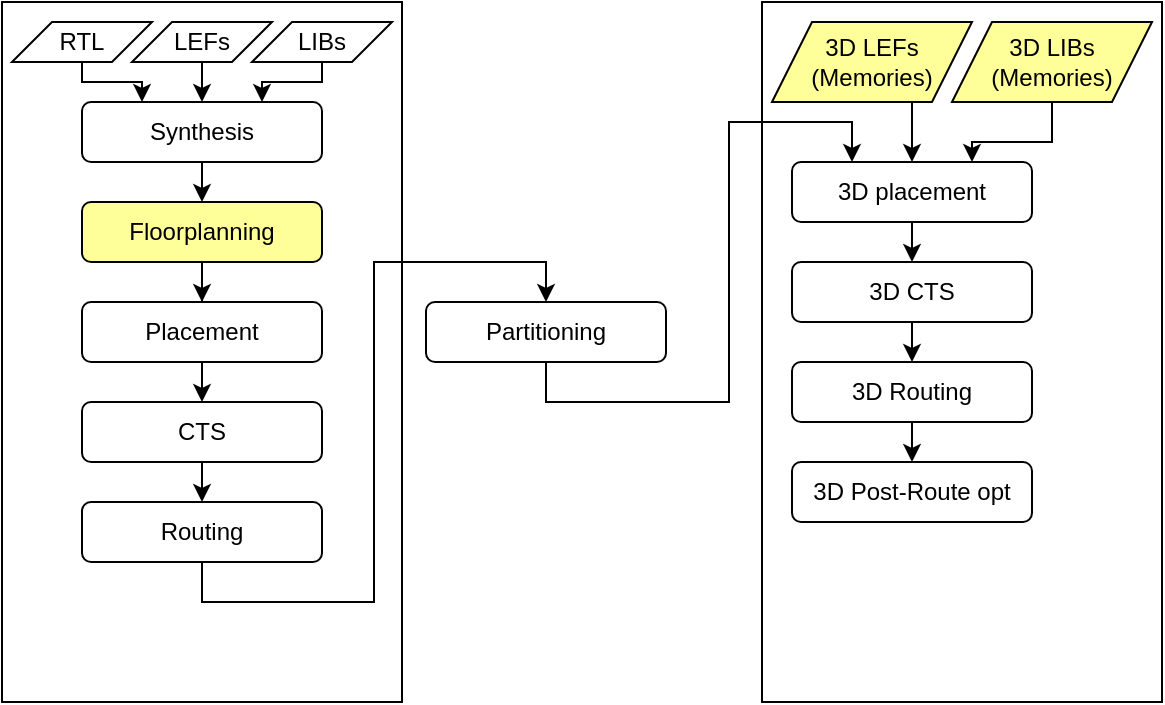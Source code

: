 <mxfile version="24.4.4" type="github">
  <diagram name="Page-1" id="GxC4DCFLjO74B8WF4tu-">
    <mxGraphModel dx="2047" dy="753" grid="1" gridSize="10" guides="1" tooltips="1" connect="1" arrows="1" fold="1" page="1" pageScale="1" pageWidth="850" pageHeight="1100" math="0" shadow="0">
      <root>
        <mxCell id="0" />
        <mxCell id="1" parent="0" />
        <mxCell id="nTML52bteB0g7pjr_dtY-20" style="edgeStyle=orthogonalEdgeStyle;rounded=0;orthogonalLoop=1;jettySize=auto;html=1;exitX=0.5;exitY=1;exitDx=0;exitDy=0;entryX=0.5;entryY=0;entryDx=0;entryDy=0;" edge="1" parent="1" source="nTML52bteB0g7pjr_dtY-1" target="nTML52bteB0g7pjr_dtY-2">
          <mxGeometry relative="1" as="geometry" />
        </mxCell>
        <mxCell id="nTML52bteB0g7pjr_dtY-1" value="Synthesis" style="rounded=1;whiteSpace=wrap;html=1;" vertex="1" parent="1">
          <mxGeometry x="80" y="200" width="120" height="30" as="geometry" />
        </mxCell>
        <mxCell id="nTML52bteB0g7pjr_dtY-21" style="edgeStyle=orthogonalEdgeStyle;rounded=0;orthogonalLoop=1;jettySize=auto;html=1;exitX=0.5;exitY=1;exitDx=0;exitDy=0;" edge="1" parent="1" source="nTML52bteB0g7pjr_dtY-2" target="nTML52bteB0g7pjr_dtY-3">
          <mxGeometry relative="1" as="geometry" />
        </mxCell>
        <mxCell id="nTML52bteB0g7pjr_dtY-2" value="Floorplanning" style="rounded=1;whiteSpace=wrap;html=1;fillColor=#FFFF99;" vertex="1" parent="1">
          <mxGeometry x="80" y="250" width="120" height="30" as="geometry" />
        </mxCell>
        <mxCell id="nTML52bteB0g7pjr_dtY-22" style="edgeStyle=orthogonalEdgeStyle;rounded=0;orthogonalLoop=1;jettySize=auto;html=1;exitX=0.5;exitY=1;exitDx=0;exitDy=0;entryX=0.5;entryY=0;entryDx=0;entryDy=0;" edge="1" parent="1" source="nTML52bteB0g7pjr_dtY-3" target="nTML52bteB0g7pjr_dtY-4">
          <mxGeometry relative="1" as="geometry" />
        </mxCell>
        <mxCell id="nTML52bteB0g7pjr_dtY-3" value="Placement" style="rounded=1;whiteSpace=wrap;html=1;" vertex="1" parent="1">
          <mxGeometry x="80" y="300" width="120" height="30" as="geometry" />
        </mxCell>
        <mxCell id="nTML52bteB0g7pjr_dtY-23" style="edgeStyle=orthogonalEdgeStyle;rounded=0;orthogonalLoop=1;jettySize=auto;html=1;exitX=0.5;exitY=1;exitDx=0;exitDy=0;entryX=0.5;entryY=0;entryDx=0;entryDy=0;" edge="1" parent="1" source="nTML52bteB0g7pjr_dtY-4" target="nTML52bteB0g7pjr_dtY-5">
          <mxGeometry relative="1" as="geometry" />
        </mxCell>
        <mxCell id="nTML52bteB0g7pjr_dtY-4" value="CTS" style="rounded=1;whiteSpace=wrap;html=1;" vertex="1" parent="1">
          <mxGeometry x="80" y="350" width="120" height="30" as="geometry" />
        </mxCell>
        <mxCell id="nTML52bteB0g7pjr_dtY-34" style="edgeStyle=orthogonalEdgeStyle;rounded=0;orthogonalLoop=1;jettySize=auto;html=1;exitX=0.5;exitY=1;exitDx=0;exitDy=0;entryX=0.5;entryY=0;entryDx=0;entryDy=0;" edge="1" parent="1" source="nTML52bteB0g7pjr_dtY-5" target="nTML52bteB0g7pjr_dtY-6">
          <mxGeometry relative="1" as="geometry" />
        </mxCell>
        <mxCell id="nTML52bteB0g7pjr_dtY-5" value="Routing" style="rounded=1;whiteSpace=wrap;html=1;" vertex="1" parent="1">
          <mxGeometry x="80" y="400" width="120" height="30" as="geometry" />
        </mxCell>
        <mxCell id="nTML52bteB0g7pjr_dtY-35" style="edgeStyle=orthogonalEdgeStyle;rounded=0;orthogonalLoop=1;jettySize=auto;html=1;exitX=0.5;exitY=1;exitDx=0;exitDy=0;entryX=0.25;entryY=0;entryDx=0;entryDy=0;" edge="1" parent="1" source="nTML52bteB0g7pjr_dtY-6" target="nTML52bteB0g7pjr_dtY-7">
          <mxGeometry relative="1" as="geometry" />
        </mxCell>
        <mxCell id="nTML52bteB0g7pjr_dtY-6" value="Partitioning" style="rounded=1;whiteSpace=wrap;html=1;" vertex="1" parent="1">
          <mxGeometry x="252" y="300" width="120" height="30" as="geometry" />
        </mxCell>
        <mxCell id="nTML52bteB0g7pjr_dtY-26" style="edgeStyle=orthogonalEdgeStyle;rounded=0;orthogonalLoop=1;jettySize=auto;html=1;exitX=0.5;exitY=1;exitDx=0;exitDy=0;entryX=0.5;entryY=0;entryDx=0;entryDy=0;" edge="1" parent="1" source="nTML52bteB0g7pjr_dtY-7" target="nTML52bteB0g7pjr_dtY-8">
          <mxGeometry relative="1" as="geometry" />
        </mxCell>
        <mxCell id="nTML52bteB0g7pjr_dtY-7" value="3D placement" style="rounded=1;whiteSpace=wrap;html=1;" vertex="1" parent="1">
          <mxGeometry x="435" y="230" width="120" height="30" as="geometry" />
        </mxCell>
        <mxCell id="nTML52bteB0g7pjr_dtY-27" style="edgeStyle=orthogonalEdgeStyle;rounded=0;orthogonalLoop=1;jettySize=auto;html=1;exitX=0.5;exitY=1;exitDx=0;exitDy=0;entryX=0.5;entryY=0;entryDx=0;entryDy=0;" edge="1" parent="1" source="nTML52bteB0g7pjr_dtY-8" target="nTML52bteB0g7pjr_dtY-9">
          <mxGeometry relative="1" as="geometry" />
        </mxCell>
        <mxCell id="nTML52bteB0g7pjr_dtY-8" value="3D CTS" style="rounded=1;whiteSpace=wrap;html=1;" vertex="1" parent="1">
          <mxGeometry x="435" y="280" width="120" height="30" as="geometry" />
        </mxCell>
        <mxCell id="nTML52bteB0g7pjr_dtY-28" style="edgeStyle=orthogonalEdgeStyle;rounded=0;orthogonalLoop=1;jettySize=auto;html=1;exitX=0.5;exitY=1;exitDx=0;exitDy=0;entryX=0.5;entryY=0;entryDx=0;entryDy=0;" edge="1" parent="1" source="nTML52bteB0g7pjr_dtY-9" target="nTML52bteB0g7pjr_dtY-10">
          <mxGeometry relative="1" as="geometry" />
        </mxCell>
        <mxCell id="nTML52bteB0g7pjr_dtY-9" value="3D Routing" style="rounded=1;whiteSpace=wrap;html=1;" vertex="1" parent="1">
          <mxGeometry x="435" y="330" width="120" height="30" as="geometry" />
        </mxCell>
        <mxCell id="nTML52bteB0g7pjr_dtY-10" value="3D Post-Route opt" style="rounded=1;whiteSpace=wrap;html=1;" vertex="1" parent="1">
          <mxGeometry x="435" y="380" width="120" height="30" as="geometry" />
        </mxCell>
        <mxCell id="nTML52bteB0g7pjr_dtY-15" style="edgeStyle=orthogonalEdgeStyle;rounded=0;orthogonalLoop=1;jettySize=auto;html=1;exitX=0.5;exitY=1;exitDx=0;exitDy=0;entryX=0.25;entryY=0;entryDx=0;entryDy=0;" edge="1" parent="1" source="nTML52bteB0g7pjr_dtY-11" target="nTML52bteB0g7pjr_dtY-1">
          <mxGeometry relative="1" as="geometry">
            <Array as="points">
              <mxPoint x="80" y="190" />
              <mxPoint x="110" y="190" />
            </Array>
          </mxGeometry>
        </mxCell>
        <mxCell id="nTML52bteB0g7pjr_dtY-11" value="RTL" style="shape=parallelogram;perimeter=parallelogramPerimeter;whiteSpace=wrap;html=1;fixedSize=1;" vertex="1" parent="1">
          <mxGeometry x="45" y="160" width="70" height="20" as="geometry" />
        </mxCell>
        <mxCell id="nTML52bteB0g7pjr_dtY-14" style="edgeStyle=orthogonalEdgeStyle;rounded=0;orthogonalLoop=1;jettySize=auto;html=1;exitX=0.5;exitY=1;exitDx=0;exitDy=0;entryX=0.5;entryY=0;entryDx=0;entryDy=0;" edge="1" parent="1" source="nTML52bteB0g7pjr_dtY-12" target="nTML52bteB0g7pjr_dtY-1">
          <mxGeometry relative="1" as="geometry" />
        </mxCell>
        <mxCell id="nTML52bteB0g7pjr_dtY-12" value="LEFs" style="shape=parallelogram;perimeter=parallelogramPerimeter;whiteSpace=wrap;html=1;fixedSize=1;" vertex="1" parent="1">
          <mxGeometry x="105" y="160" width="70" height="20" as="geometry" />
        </mxCell>
        <mxCell id="nTML52bteB0g7pjr_dtY-16" style="edgeStyle=orthogonalEdgeStyle;rounded=0;orthogonalLoop=1;jettySize=auto;html=1;exitX=0.5;exitY=1;exitDx=0;exitDy=0;entryX=0.75;entryY=0;entryDx=0;entryDy=0;" edge="1" parent="1" source="nTML52bteB0g7pjr_dtY-13" target="nTML52bteB0g7pjr_dtY-1">
          <mxGeometry relative="1" as="geometry">
            <Array as="points">
              <mxPoint x="200" y="190" />
              <mxPoint x="170" y="190" />
            </Array>
          </mxGeometry>
        </mxCell>
        <mxCell id="nTML52bteB0g7pjr_dtY-13" value="LIBs" style="shape=parallelogram;perimeter=parallelogramPerimeter;whiteSpace=wrap;html=1;fixedSize=1;" vertex="1" parent="1">
          <mxGeometry x="165" y="160" width="70" height="20" as="geometry" />
        </mxCell>
        <mxCell id="nTML52bteB0g7pjr_dtY-31" style="edgeStyle=orthogonalEdgeStyle;rounded=0;orthogonalLoop=1;jettySize=auto;html=1;exitX=0.5;exitY=1;exitDx=0;exitDy=0;entryX=0.5;entryY=0;entryDx=0;entryDy=0;" edge="1" parent="1" source="nTML52bteB0g7pjr_dtY-18" target="nTML52bteB0g7pjr_dtY-7">
          <mxGeometry relative="1" as="geometry" />
        </mxCell>
        <mxCell id="nTML52bteB0g7pjr_dtY-18" value="3D LEFs&lt;div&gt;(Memories)&lt;/div&gt;" style="shape=parallelogram;perimeter=parallelogramPerimeter;whiteSpace=wrap;html=1;fixedSize=1;fillColor=#FFFF99;" vertex="1" parent="1">
          <mxGeometry x="425" y="160" width="100" height="40" as="geometry" />
        </mxCell>
        <mxCell id="nTML52bteB0g7pjr_dtY-32" style="edgeStyle=orthogonalEdgeStyle;rounded=0;orthogonalLoop=1;jettySize=auto;html=1;exitX=0.5;exitY=1;exitDx=0;exitDy=0;entryX=0.75;entryY=0;entryDx=0;entryDy=0;" edge="1" parent="1" source="nTML52bteB0g7pjr_dtY-19" target="nTML52bteB0g7pjr_dtY-7">
          <mxGeometry relative="1" as="geometry" />
        </mxCell>
        <mxCell id="nTML52bteB0g7pjr_dtY-19" value="3D LIBs&lt;div&gt;(Memories)&lt;/div&gt;" style="shape=parallelogram;perimeter=parallelogramPerimeter;whiteSpace=wrap;html=1;fixedSize=1;fillColor=#FFFF99;" vertex="1" parent="1">
          <mxGeometry x="515" y="160" width="100" height="40" as="geometry" />
        </mxCell>
        <mxCell id="nTML52bteB0g7pjr_dtY-36" value="" style="rounded=0;whiteSpace=wrap;html=1;fillColor=none;shadow=0;" vertex="1" parent="1">
          <mxGeometry x="40" y="150" width="200" height="350" as="geometry" />
        </mxCell>
        <mxCell id="nTML52bteB0g7pjr_dtY-37" value="" style="rounded=0;whiteSpace=wrap;html=1;fillColor=none;" vertex="1" parent="1">
          <mxGeometry x="420" y="150" width="200" height="350" as="geometry" />
        </mxCell>
      </root>
    </mxGraphModel>
  </diagram>
</mxfile>
